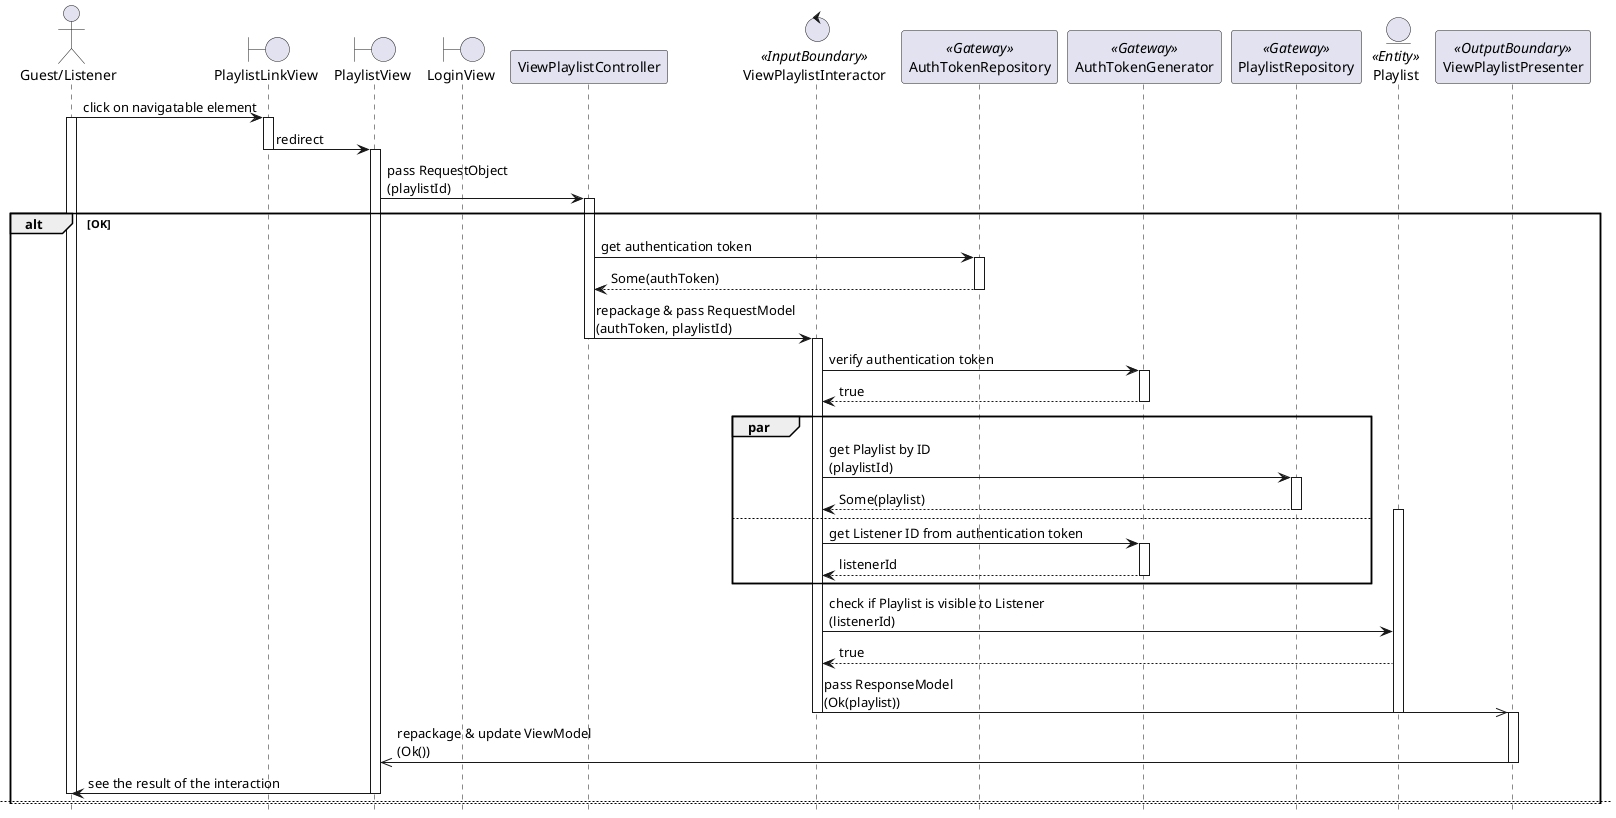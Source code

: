 @startuml

hide footbox
skinparam BackgroundColor transparent

actor "Guest/Listener"
boundary PlaylistLinkView
boundary PlaylistView
boundary LoginView
participant ViewPlaylistController
control ViewPlaylistInteractor <<InputBoundary>>
participant AuthTokenRepository <<Gateway>>
participant AuthTokenGenerator <<Gateway>>
participant PlaylistRepository <<Gateway>>
entity Playlist <<Entity>>
participant ViewPlaylistPresenter <<OutputBoundary>>

"Guest/Listener" -> PlaylistLinkView: click on navigatable element
activate "Guest/Listener"
activate PlaylistLinkView

PlaylistLinkView -> PlaylistView: redirect
deactivate PlaylistLinkView
activate PlaylistView

PlaylistView -> ViewPlaylistController: pass RequestObject\n(playlistId)
activate ViewPlaylistController
    
alt OK
    ViewPlaylistController -> AuthTokenRepository: get authentication token
    activate AuthTokenRepository
    return Some(authToken)
    deactivate AuthTokenRepository

    ViewPlaylistController -> ViewPlaylistInteractor: repackage & pass RequestModel\n(authToken, playlistId)
    deactivate ViewPlaylistController
    activate ViewPlaylistInteractor

    ViewPlaylistInteractor -> AuthTokenGenerator: verify authentication token
    activate AuthTokenGenerator
    return true
    deactivate AuthTokenGenerator

    par
    ViewPlaylistInteractor -> PlaylistRepository: get Playlist by ID\n(playlistId)
    activate PlaylistRepository
    return Some(playlist)
    activate Playlist
    deactivate PlaylistRepository

    else
    ViewPlaylistInteractor -> AuthTokenGenerator: get Listener ID from authentication token
    activate AuthTokenGenerator
    return listenerId
    deactivate AuthTokenGenerator

    end

    ViewPlaylistInteractor -> Playlist: check if Playlist is visible to Listener\n(listenerId)
    return true

    ViewPlaylistInteractor ->> ViewPlaylistPresenter: pass ResponseModel\n(Ok(playlist))
    deactivate ViewPlaylistInteractor
    deactivate Playlist
    activate ViewPlaylistPresenter

    ViewPlaylistPresenter ->> PlaylistView: repackage & update ViewModel\n(Ok())
    deactivate ViewPlaylistPresenter

    PlaylistView -> "Guest/Listener": see the result of the interaction
    deactivate PlaylistView
    deactivate "Guest/Listener"
    
    newpage

else Error: Authentication token not found
    ViewPlaylistController -> AuthTokenRepository: get authentication token
    activate ViewPlaylistController
    activate "Guest/Listener"
    activate PlaylistView
    activate AuthTokenRepository
    return None
    deactivate AuthTokenRepository

    ViewPlaylistController -> LoginView: redirect
    deactivate PlaylistView
    deactivate ViewPlaylistController
    activate LoginView

    LoginView -> "Guest/Listener": see the result of the interaction
    deactivate LoginView
    deactivate "Guest/Listener"
    
else Error: Authentication token invalid
    ViewPlaylistController -> AuthTokenRepository: get authentication token
    activate ViewPlaylistController
    activate "Guest/Listener"
    activate PlaylistView
    activate AuthTokenRepository
    return Some(authToken)
    deactivate AuthTokenRepository

    ViewPlaylistController -> ViewPlaylistInteractor: repackage & pass RequestModel\n(authToken, playlistId)
    deactivate ViewPlaylistController
    activate ViewPlaylistInteractor

    ViewPlaylistInteractor -> AuthTokenGenerator: verify authentication token
    activate AuthTokenGenerator
    return false
    deactivate AuthTokenGenerator

    ViewPlaylistInteractor ->> ViewPlaylistPresenter: pass ResponseModel\n(Err(AuthTokenInvalid))
    deactivate ViewPlaylistInteractor
    activate ViewPlaylistPresenter

    ViewPlaylistPresenter ->> PlaylistView: repackage & update ViewModel\n(Err(AuthTokenInvalid))
    deactivate ViewPlaylistPresenter

    PlaylistView -> LoginView: redirect
    deactivate PlaylistView
    activate LoginView

    LoginView -> "Guest/Listener": see the result of the interaction
    deactivate LoginView
    deactivate "Guest/Listener"
    newpage

else Error: Playlist not found
    ViewPlaylistController -> AuthTokenRepository: get authentication token
    activate ViewPlaylistController
    activate "Guest/Listener"
    activate PlaylistView
    activate AuthTokenRepository
    return Some(authToken)
    deactivate AuthTokenRepository

    ViewPlaylistController -> ViewPlaylistInteractor: repackage & pass RequestModel\n(authToken, playlistId)
    deactivate ViewPlaylistController
    activate ViewPlaylistInteractor

    ViewPlaylistInteractor -> AuthTokenGenerator: verify authentication token
    activate AuthTokenGenerator
    return true
    deactivate AuthTokenGenerator

    ViewPlaylistInteractor -> PlaylistRepository: get Playlist by ID\n(playlistId)
    activate PlaylistRepository
    return None
    deactivate PlaylistRepository

    ViewPlaylistInteractor ->> ViewPlaylistPresenter: pass ResponseModel\n(Err(PlaylistNotFound))
    deactivate ViewPlaylistInteractor
    activate ViewPlaylistPresenter

    ViewPlaylistPresenter ->> PlaylistView: repackage & update ViewModel\n(Err(PlaylistNotFound))
    deactivate ViewPlaylistPresenter

    PlaylistView -> "Guest/Listener": see the result of the interaction
    deactivate PlaylistView
    deactivate "Guest/Listener"

else Error: Playlist not visible to Listener
    ViewPlaylistController -> AuthTokenRepository: get authentication token
    activate AuthTokenRepository
    activate PlaylistView
    activate "Guest/Listener"
    return Some(authToken)
    deactivate AuthTokenRepository

    ViewPlaylistController -> ViewPlaylistInteractor: repackage & pass RequestModel\n(authToken, playlistId)
    deactivate ViewPlaylistController
    activate ViewPlaylistInteractor

    ViewPlaylistInteractor -> AuthTokenGenerator: verify authentication token
    activate AuthTokenGenerator
    return true
    deactivate AuthTokenGenerator

    par
    ViewPlaylistInteractor -> PlaylistRepository: get Playlist by ID\n(playlistId)
    activate PlaylistRepository
    return Some(playlist)
    activate Playlist
    deactivate PlaylistRepository

    else
    ViewPlaylistInteractor -> AuthTokenGenerator: get Listener ID from authentication token
    activate AuthTokenGenerator
    return listenerId
    deactivate AuthTokenGenerator

    end

    ViewPlaylistInteractor -> Playlist: check if Playlist is visible to Listener\n(listenerId)
    return false

    ViewPlaylistInteractor ->> ViewPlaylistPresenter: pass ResponseModel\n(Err(PlaylistNotVisible))
    deactivate ViewPlaylistInteractor
    deactivate Playlist
    activate ViewPlaylistPresenter

    ViewPlaylistPresenter ->> PlaylistView: repackage & update ViewModel\n(Err(PlaylistNotVisible))
    deactivate ViewPlaylistPresenter

    PlaylistView -> "Guest/Listener": see the result of the interaction
    deactivate PlaylistView
    deactivate "Guest/Listener"

end

@enduml
